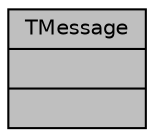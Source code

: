 digraph "TMessage"
{
 // INTERACTIVE_SVG=YES
  bgcolor="transparent";
  edge [fontname="Helvetica",fontsize="10",labelfontname="Helvetica",labelfontsize="10"];
  node [fontname="Helvetica",fontsize="10",shape=record];
  Node1 [label="{TMessage\n||}",height=0.2,width=0.4,color="black", fillcolor="grey75", style="filled", fontcolor="black"];
}
